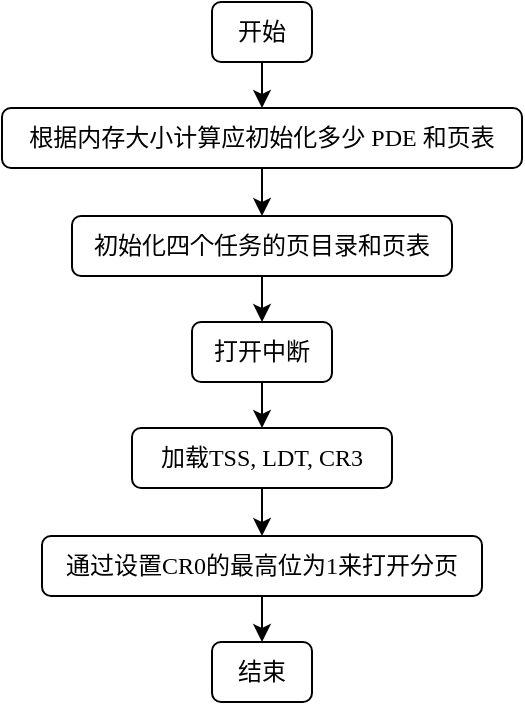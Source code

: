 <mxfile scale="5" border="0">
    <diagram id="FA5ro3ld40a73iIA0jBC" name="第 1 页">
        <mxGraphModel dx="374" dy="433" grid="1" gridSize="10" guides="1" tooltips="1" connect="1" arrows="1" fold="1" page="1" pageScale="1" pageWidth="827" pageHeight="1169" math="0" shadow="0">
            <root>
                <mxCell id="0"/>
                <mxCell id="1" parent="0"/>
                <mxCell id="4" value="" style="edgeStyle=none;html=1;fontFamily=宋体;labelBackgroundColor=default;" parent="1" source="2" target="3" edge="1">
                    <mxGeometry relative="1" as="geometry"/>
                </mxCell>
                <mxCell id="2" value="&lt;font&gt;开始&lt;/font&gt;" style="rounded=1;whiteSpace=wrap;html=1;fontFamily=宋体;labelBackgroundColor=default;" parent="1" vertex="1">
                    <mxGeometry x="105" y="65" width="50" height="30" as="geometry"/>
                </mxCell>
                <mxCell id="6" value="" style="edgeStyle=none;html=1;labelBackgroundColor=default;fontFamily=宋体;fontSize=12;" parent="1" source="3" target="5" edge="1">
                    <mxGeometry relative="1" as="geometry"/>
                </mxCell>
                <mxCell id="3" value="&lt;font style=&quot;font-size: 12px;&quot;&gt;&lt;span style=&quot;&quot;&gt;根据内存大小计算应初始化多&lt;/span&gt;&lt;span style=&quot;&quot;&gt;少 PDE 和页表&lt;/span&gt;&lt;/font&gt;" style="rounded=1;whiteSpace=wrap;html=1;fontFamily=宋体;labelBackgroundColor=default;align=center;fontStyle=0;horizontal=1;verticalAlign=middle;" parent="1" vertex="1">
                    <mxGeometry y="118" width="260" height="30" as="geometry"/>
                </mxCell>
                <mxCell id="8" value="" style="edgeStyle=none;html=1;labelBackgroundColor=default;fontFamily=宋体;fontSize=12;" parent="1" source="5" target="7" edge="1">
                    <mxGeometry relative="1" as="geometry"/>
                </mxCell>
                <mxCell id="5" value="初始化四个任务的页目录和页表" style="whiteSpace=wrap;html=1;fontFamily=宋体;rounded=1;labelBackgroundColor=default;fontStyle=0;" parent="1" vertex="1">
                    <mxGeometry x="35" y="172" width="190" height="30" as="geometry"/>
                </mxCell>
                <mxCell id="10" value="" style="edgeStyle=none;html=1;labelBackgroundColor=default;fontFamily=宋体;fontSize=12;" parent="1" source="7" target="9" edge="1">
                    <mxGeometry relative="1" as="geometry"/>
                </mxCell>
                <mxCell id="7" value="打开中断" style="whiteSpace=wrap;html=1;fontFamily=宋体;rounded=1;labelBackgroundColor=default;fontStyle=0;" parent="1" vertex="1">
                    <mxGeometry x="95" y="225" width="70" height="30" as="geometry"/>
                </mxCell>
                <mxCell id="12" value="" style="edgeStyle=none;html=1;labelBackgroundColor=default;fontFamily=宋体;fontSize=12;" parent="1" source="9" target="11" edge="1">
                    <mxGeometry relative="1" as="geometry"/>
                </mxCell>
                <mxCell id="9" value="加载TSS, LDT, CR3" style="whiteSpace=wrap;html=1;fontFamily=宋体;rounded=1;labelBackgroundColor=default;fontStyle=0;" parent="1" vertex="1">
                    <mxGeometry x="65" y="278" width="130" height="30" as="geometry"/>
                </mxCell>
                <mxCell id="14" value="" style="edgeStyle=none;html=1;labelBackgroundColor=default;fontFamily=宋体;fontSize=12;" parent="1" source="11" target="13" edge="1">
                    <mxGeometry relative="1" as="geometry"/>
                </mxCell>
                <mxCell id="11" value="通过设置CR0的最高位为1来打开分页" style="whiteSpace=wrap;html=1;fontFamily=宋体;rounded=1;labelBackgroundColor=default;fontStyle=0;" parent="1" vertex="1">
                    <mxGeometry x="20" y="332" width="220" height="30" as="geometry"/>
                </mxCell>
                <mxCell id="13" value="结束" style="rounded=1;whiteSpace=wrap;html=1;labelBackgroundColor=default;fontFamily=宋体;fontSize=12;" parent="1" vertex="1">
                    <mxGeometry x="105" y="385" width="50" height="30" as="geometry"/>
                </mxCell>
            </root>
        </mxGraphModel>
    </diagram>
</mxfile>